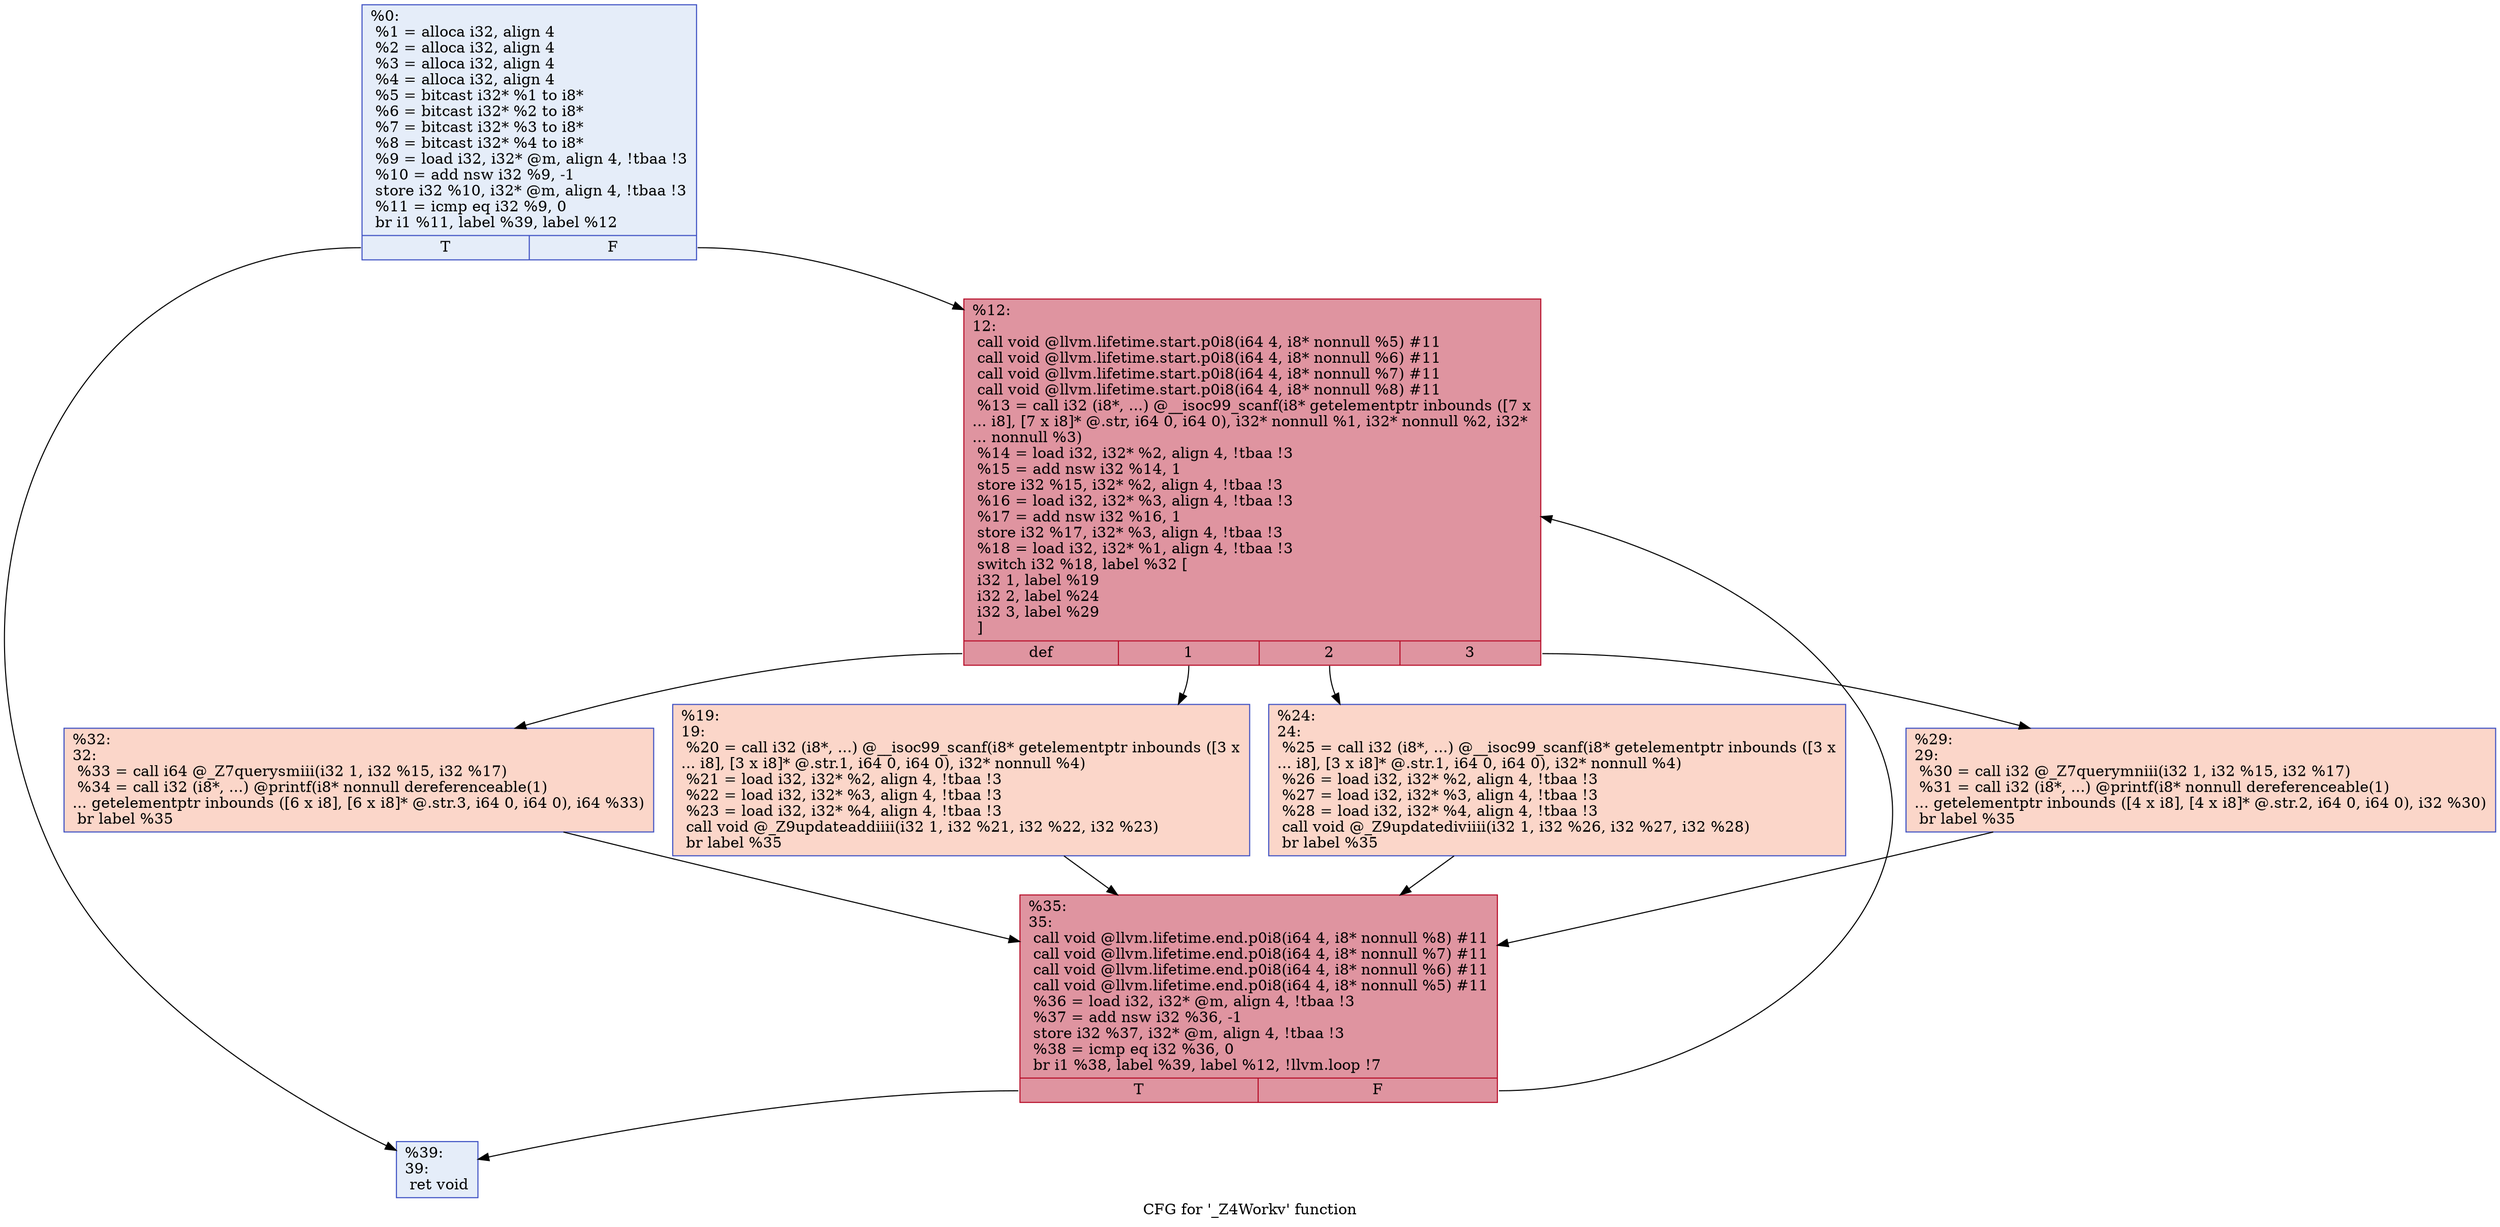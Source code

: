 digraph "CFG for '_Z4Workv' function" {
	label="CFG for '_Z4Workv' function";

	Node0x560008b90c20 [shape=record,color="#3d50c3ff", style=filled, fillcolor="#c5d6f270",label="{%0:\l  %1 = alloca i32, align 4\l  %2 = alloca i32, align 4\l  %3 = alloca i32, align 4\l  %4 = alloca i32, align 4\l  %5 = bitcast i32* %1 to i8*\l  %6 = bitcast i32* %2 to i8*\l  %7 = bitcast i32* %3 to i8*\l  %8 = bitcast i32* %4 to i8*\l  %9 = load i32, i32* @m, align 4, !tbaa !3\l  %10 = add nsw i32 %9, -1\l  store i32 %10, i32* @m, align 4, !tbaa !3\l  %11 = icmp eq i32 %9, 0\l  br i1 %11, label %39, label %12\l|{<s0>T|<s1>F}}"];
	Node0x560008b90c20:s0 -> Node0x560008b90e50;
	Node0x560008b90c20:s1 -> Node0x560008b91920;
	Node0x560008b91920 [shape=record,color="#b70d28ff", style=filled, fillcolor="#b70d2870",label="{%12:\l12:                                               \l  call void @llvm.lifetime.start.p0i8(i64 4, i8* nonnull %5) #11\l  call void @llvm.lifetime.start.p0i8(i64 4, i8* nonnull %6) #11\l  call void @llvm.lifetime.start.p0i8(i64 4, i8* nonnull %7) #11\l  call void @llvm.lifetime.start.p0i8(i64 4, i8* nonnull %8) #11\l  %13 = call i32 (i8*, ...) @__isoc99_scanf(i8* getelementptr inbounds ([7 x\l... i8], [7 x i8]* @.str, i64 0, i64 0), i32* nonnull %1, i32* nonnull %2, i32*\l... nonnull %3)\l  %14 = load i32, i32* %2, align 4, !tbaa !3\l  %15 = add nsw i32 %14, 1\l  store i32 %15, i32* %2, align 4, !tbaa !3\l  %16 = load i32, i32* %3, align 4, !tbaa !3\l  %17 = add nsw i32 %16, 1\l  store i32 %17, i32* %3, align 4, !tbaa !3\l  %18 = load i32, i32* %1, align 4, !tbaa !3\l  switch i32 %18, label %32 [\l    i32 1, label %19\l    i32 2, label %24\l    i32 3, label %29\l  ]\l|{<s0>def|<s1>1|<s2>2|<s3>3}}"];
	Node0x560008b91920:s0 -> Node0x560008b92540;
	Node0x560008b91920:s1 -> Node0x560008b92590;
	Node0x560008b91920:s2 -> Node0x560008b925e0;
	Node0x560008b91920:s3 -> Node0x560008b92630;
	Node0x560008b92590 [shape=record,color="#3d50c3ff", style=filled, fillcolor="#f6a38570",label="{%19:\l19:                                               \l  %20 = call i32 (i8*, ...) @__isoc99_scanf(i8* getelementptr inbounds ([3 x\l... i8], [3 x i8]* @.str.1, i64 0, i64 0), i32* nonnull %4)\l  %21 = load i32, i32* %2, align 4, !tbaa !3\l  %22 = load i32, i32* %3, align 4, !tbaa !3\l  %23 = load i32, i32* %4, align 4, !tbaa !3\l  call void @_Z9updateaddiiii(i32 1, i32 %21, i32 %22, i32 %23)\l  br label %35\l}"];
	Node0x560008b92590 -> Node0x560008b93470;
	Node0x560008b925e0 [shape=record,color="#3d50c3ff", style=filled, fillcolor="#f6a38570",label="{%24:\l24:                                               \l  %25 = call i32 (i8*, ...) @__isoc99_scanf(i8* getelementptr inbounds ([3 x\l... i8], [3 x i8]* @.str.1, i64 0, i64 0), i32* nonnull %4)\l  %26 = load i32, i32* %2, align 4, !tbaa !3\l  %27 = load i32, i32* %3, align 4, !tbaa !3\l  %28 = load i32, i32* %4, align 4, !tbaa !3\l  call void @_Z9updatediviiii(i32 1, i32 %26, i32 %27, i32 %28)\l  br label %35\l}"];
	Node0x560008b925e0 -> Node0x560008b93470;
	Node0x560008b92630 [shape=record,color="#3d50c3ff", style=filled, fillcolor="#f6a38570",label="{%29:\l29:                                               \l  %30 = call i32 @_Z7querymniii(i32 1, i32 %15, i32 %17)\l  %31 = call i32 (i8*, ...) @printf(i8* nonnull dereferenceable(1)\l... getelementptr inbounds ([4 x i8], [4 x i8]* @.str.2, i64 0, i64 0), i32 %30)\l  br label %35\l}"];
	Node0x560008b92630 -> Node0x560008b93470;
	Node0x560008b92540 [shape=record,color="#3d50c3ff", style=filled, fillcolor="#f6a38570",label="{%32:\l32:                                               \l  %33 = call i64 @_Z7querysmiii(i32 1, i32 %15, i32 %17)\l  %34 = call i32 (i8*, ...) @printf(i8* nonnull dereferenceable(1)\l... getelementptr inbounds ([6 x i8], [6 x i8]* @.str.3, i64 0, i64 0), i64 %33)\l  br label %35\l}"];
	Node0x560008b92540 -> Node0x560008b93470;
	Node0x560008b93470 [shape=record,color="#b70d28ff", style=filled, fillcolor="#b70d2870",label="{%35:\l35:                                               \l  call void @llvm.lifetime.end.p0i8(i64 4, i8* nonnull %8) #11\l  call void @llvm.lifetime.end.p0i8(i64 4, i8* nonnull %7) #11\l  call void @llvm.lifetime.end.p0i8(i64 4, i8* nonnull %6) #11\l  call void @llvm.lifetime.end.p0i8(i64 4, i8* nonnull %5) #11\l  %36 = load i32, i32* @m, align 4, !tbaa !3\l  %37 = add nsw i32 %36, -1\l  store i32 %37, i32* @m, align 4, !tbaa !3\l  %38 = icmp eq i32 %36, 0\l  br i1 %38, label %39, label %12, !llvm.loop !7\l|{<s0>T|<s1>F}}"];
	Node0x560008b93470:s0 -> Node0x560008b90e50;
	Node0x560008b93470:s1 -> Node0x560008b91920;
	Node0x560008b90e50 [shape=record,color="#3d50c3ff", style=filled, fillcolor="#c5d6f270",label="{%39:\l39:                                               \l  ret void\l}"];
}
